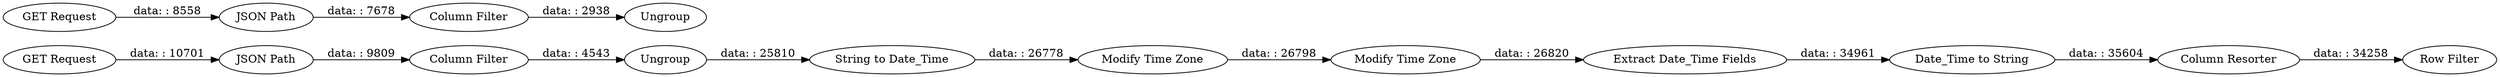 digraph {
	"8930027275357149591_12" [label="Extract Date_Time Fields"]
	"8930027275357149591_22" [label="Column Resorter"]
	"8930027275357149591_13" [label="Row Filter"]
	"8930027275357149591_9" [label="Modify Time Zone"]
	"8930027275357149591_7" [label="Column Filter"]
	"8930027275357149591_5" [label="JSON Path"]
	"8930027275357149591_2" [label="JSON Path"]
	"8930027275357149591_4" [label="GET Request"]
	"8930027275357149591_3" [label=Ungroup]
	"8930027275357149591_17" [label="Date_Time to String"]
	"8930027275357149591_1" [label="GET Request"]
	"8930027275357149591_8" [label="Column Filter"]
	"8930027275357149591_10" [label="String to Date_Time"]
	"8930027275357149591_11" [label="Modify Time Zone"]
	"8930027275357149591_6" [label=Ungroup]
	"8930027275357149591_5" -> "8930027275357149591_7" [label="data: : 7678"]
	"8930027275357149591_17" -> "8930027275357149591_22" [label="data: : 35604"]
	"8930027275357149591_2" -> "8930027275357149591_8" [label="data: : 9809"]
	"8930027275357149591_22" -> "8930027275357149591_13" [label="data: : 34258"]
	"8930027275357149591_7" -> "8930027275357149591_6" [label="data: : 2938"]
	"8930027275357149591_1" -> "8930027275357149591_2" [label="data: : 10701"]
	"8930027275357149591_9" -> "8930027275357149591_11" [label="data: : 26798"]
	"8930027275357149591_4" -> "8930027275357149591_5" [label="data: : 8558"]
	"8930027275357149591_3" -> "8930027275357149591_10" [label="data: : 25810"]
	"8930027275357149591_8" -> "8930027275357149591_3" [label="data: : 4543"]
	"8930027275357149591_10" -> "8930027275357149591_9" [label="data: : 26778"]
	"8930027275357149591_12" -> "8930027275357149591_17" [label="data: : 34961"]
	"8930027275357149591_11" -> "8930027275357149591_12" [label="data: : 26820"]
	rankdir=LR
}
